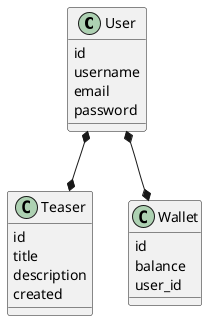 @startuml
class User {
  id
  username
  email
  password
}

class Teaser {
  id
  title
  description
  created
}

class Wallet {
  id
  balance
  user_id
}

User *--* Wallet
User *--* Teaser
@enduml
